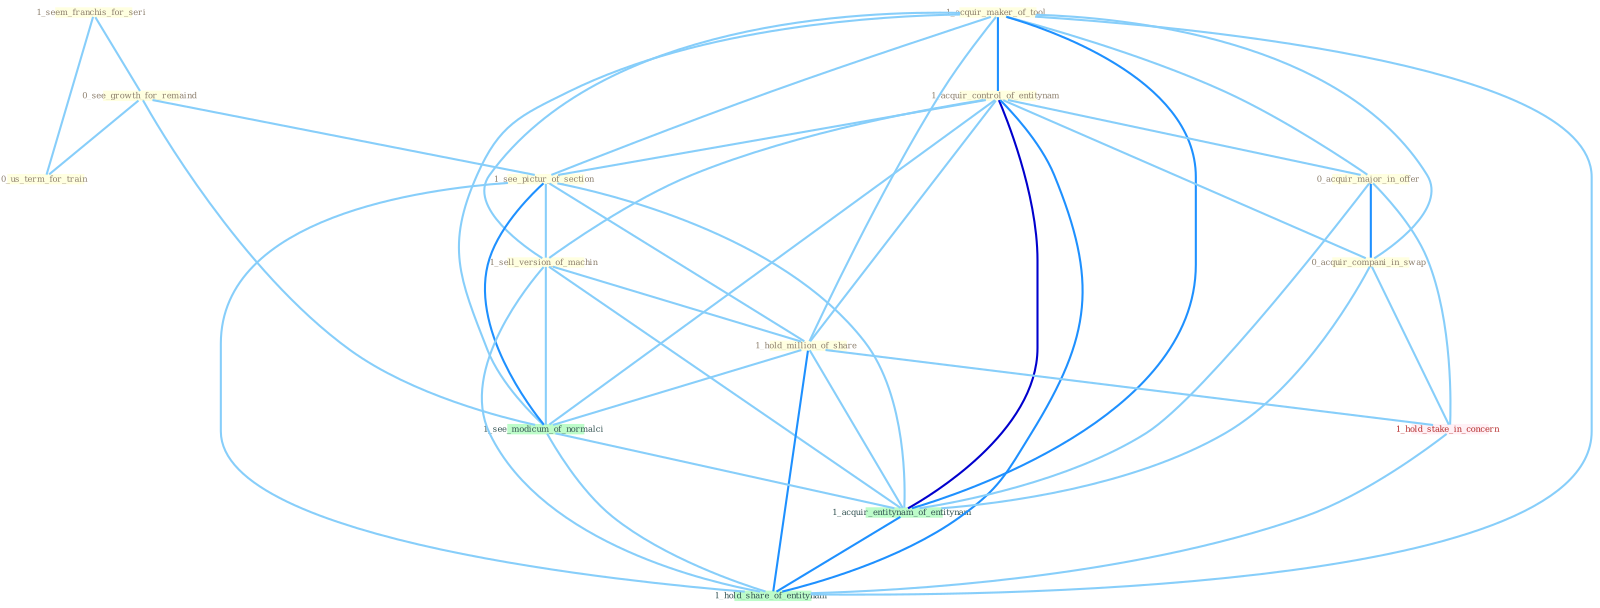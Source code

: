 Graph G{ 
    node
    [shape=polygon,style=filled,width=.5,height=.06,color="#BDFCC9",fixedsize=true,fontsize=4,
    fontcolor="#2f4f4f"];
    {node
    [color="#ffffe0", fontcolor="#8b7d6b"] "1_seem_franchis_for_seri " "0_see_growth_for_remaind " "1_acquir_maker_of_tool " "1_acquir_control_of_entitynam " "0_acquir_major_in_offer " "0_us_term_for_train " "1_see_pictur_of_section " "0_acquir_compani_in_swap " "1_sell_version_of_machin " "1_hold_million_of_share "}
{node [color="#fff0f5", fontcolor="#b22222"] "1_hold_stake_in_concern "}
edge [color="#B0E2FF"];

	"1_seem_franchis_for_seri " -- "0_see_growth_for_remaind " [w="1", color="#87cefa" ];
	"1_seem_franchis_for_seri " -- "0_us_term_for_train " [w="1", color="#87cefa" ];
	"0_see_growth_for_remaind " -- "0_us_term_for_train " [w="1", color="#87cefa" ];
	"0_see_growth_for_remaind " -- "1_see_pictur_of_section " [w="1", color="#87cefa" ];
	"0_see_growth_for_remaind " -- "1_see_modicum_of_normalci " [w="1", color="#87cefa" ];
	"1_acquir_maker_of_tool " -- "1_acquir_control_of_entitynam " [w="2", color="#1e90ff" , len=0.8];
	"1_acquir_maker_of_tool " -- "0_acquir_major_in_offer " [w="1", color="#87cefa" ];
	"1_acquir_maker_of_tool " -- "1_see_pictur_of_section " [w="1", color="#87cefa" ];
	"1_acquir_maker_of_tool " -- "0_acquir_compani_in_swap " [w="1", color="#87cefa" ];
	"1_acquir_maker_of_tool " -- "1_sell_version_of_machin " [w="1", color="#87cefa" ];
	"1_acquir_maker_of_tool " -- "1_hold_million_of_share " [w="1", color="#87cefa" ];
	"1_acquir_maker_of_tool " -- "1_see_modicum_of_normalci " [w="1", color="#87cefa" ];
	"1_acquir_maker_of_tool " -- "1_acquir_entitynam_of_entitynam " [w="2", color="#1e90ff" , len=0.8];
	"1_acquir_maker_of_tool " -- "1_hold_share_of_entitynam " [w="1", color="#87cefa" ];
	"1_acquir_control_of_entitynam " -- "0_acquir_major_in_offer " [w="1", color="#87cefa" ];
	"1_acquir_control_of_entitynam " -- "1_see_pictur_of_section " [w="1", color="#87cefa" ];
	"1_acquir_control_of_entitynam " -- "0_acquir_compani_in_swap " [w="1", color="#87cefa" ];
	"1_acquir_control_of_entitynam " -- "1_sell_version_of_machin " [w="1", color="#87cefa" ];
	"1_acquir_control_of_entitynam " -- "1_hold_million_of_share " [w="1", color="#87cefa" ];
	"1_acquir_control_of_entitynam " -- "1_see_modicum_of_normalci " [w="1", color="#87cefa" ];
	"1_acquir_control_of_entitynam " -- "1_acquir_entitynam_of_entitynam " [w="3", color="#0000cd" , len=0.6];
	"1_acquir_control_of_entitynam " -- "1_hold_share_of_entitynam " [w="2", color="#1e90ff" , len=0.8];
	"0_acquir_major_in_offer " -- "0_acquir_compani_in_swap " [w="2", color="#1e90ff" , len=0.8];
	"0_acquir_major_in_offer " -- "1_hold_stake_in_concern " [w="1", color="#87cefa" ];
	"0_acquir_major_in_offer " -- "1_acquir_entitynam_of_entitynam " [w="1", color="#87cefa" ];
	"1_see_pictur_of_section " -- "1_sell_version_of_machin " [w="1", color="#87cefa" ];
	"1_see_pictur_of_section " -- "1_hold_million_of_share " [w="1", color="#87cefa" ];
	"1_see_pictur_of_section " -- "1_see_modicum_of_normalci " [w="2", color="#1e90ff" , len=0.8];
	"1_see_pictur_of_section " -- "1_acquir_entitynam_of_entitynam " [w="1", color="#87cefa" ];
	"1_see_pictur_of_section " -- "1_hold_share_of_entitynam " [w="1", color="#87cefa" ];
	"0_acquir_compani_in_swap " -- "1_hold_stake_in_concern " [w="1", color="#87cefa" ];
	"0_acquir_compani_in_swap " -- "1_acquir_entitynam_of_entitynam " [w="1", color="#87cefa" ];
	"1_sell_version_of_machin " -- "1_hold_million_of_share " [w="1", color="#87cefa" ];
	"1_sell_version_of_machin " -- "1_see_modicum_of_normalci " [w="1", color="#87cefa" ];
	"1_sell_version_of_machin " -- "1_acquir_entitynam_of_entitynam " [w="1", color="#87cefa" ];
	"1_sell_version_of_machin " -- "1_hold_share_of_entitynam " [w="1", color="#87cefa" ];
	"1_hold_million_of_share " -- "1_hold_stake_in_concern " [w="1", color="#87cefa" ];
	"1_hold_million_of_share " -- "1_see_modicum_of_normalci " [w="1", color="#87cefa" ];
	"1_hold_million_of_share " -- "1_acquir_entitynam_of_entitynam " [w="1", color="#87cefa" ];
	"1_hold_million_of_share " -- "1_hold_share_of_entitynam " [w="2", color="#1e90ff" , len=0.8];
	"1_hold_stake_in_concern " -- "1_hold_share_of_entitynam " [w="1", color="#87cefa" ];
	"1_see_modicum_of_normalci " -- "1_acquir_entitynam_of_entitynam " [w="1", color="#87cefa" ];
	"1_see_modicum_of_normalci " -- "1_hold_share_of_entitynam " [w="1", color="#87cefa" ];
	"1_acquir_entitynam_of_entitynam " -- "1_hold_share_of_entitynam " [w="2", color="#1e90ff" , len=0.8];
}